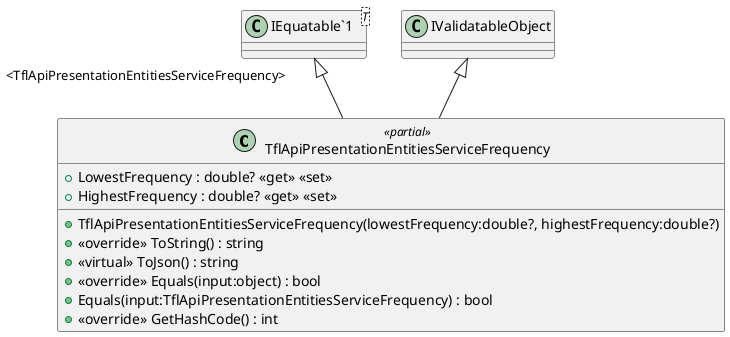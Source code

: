 @startuml
class TflApiPresentationEntitiesServiceFrequency <<partial>> {
    + TflApiPresentationEntitiesServiceFrequency(lowestFrequency:double?, highestFrequency:double?)
    + LowestFrequency : double? <<get>> <<set>>
    + HighestFrequency : double? <<get>> <<set>>
    + <<override>> ToString() : string
    + <<virtual>> ToJson() : string
    + <<override>> Equals(input:object) : bool
    + Equals(input:TflApiPresentationEntitiesServiceFrequency) : bool
    + <<override>> GetHashCode() : int
}
class "IEquatable`1"<T> {
}
"IEquatable`1" "<TflApiPresentationEntitiesServiceFrequency>" <|-- TflApiPresentationEntitiesServiceFrequency
IValidatableObject <|-- TflApiPresentationEntitiesServiceFrequency
@enduml
